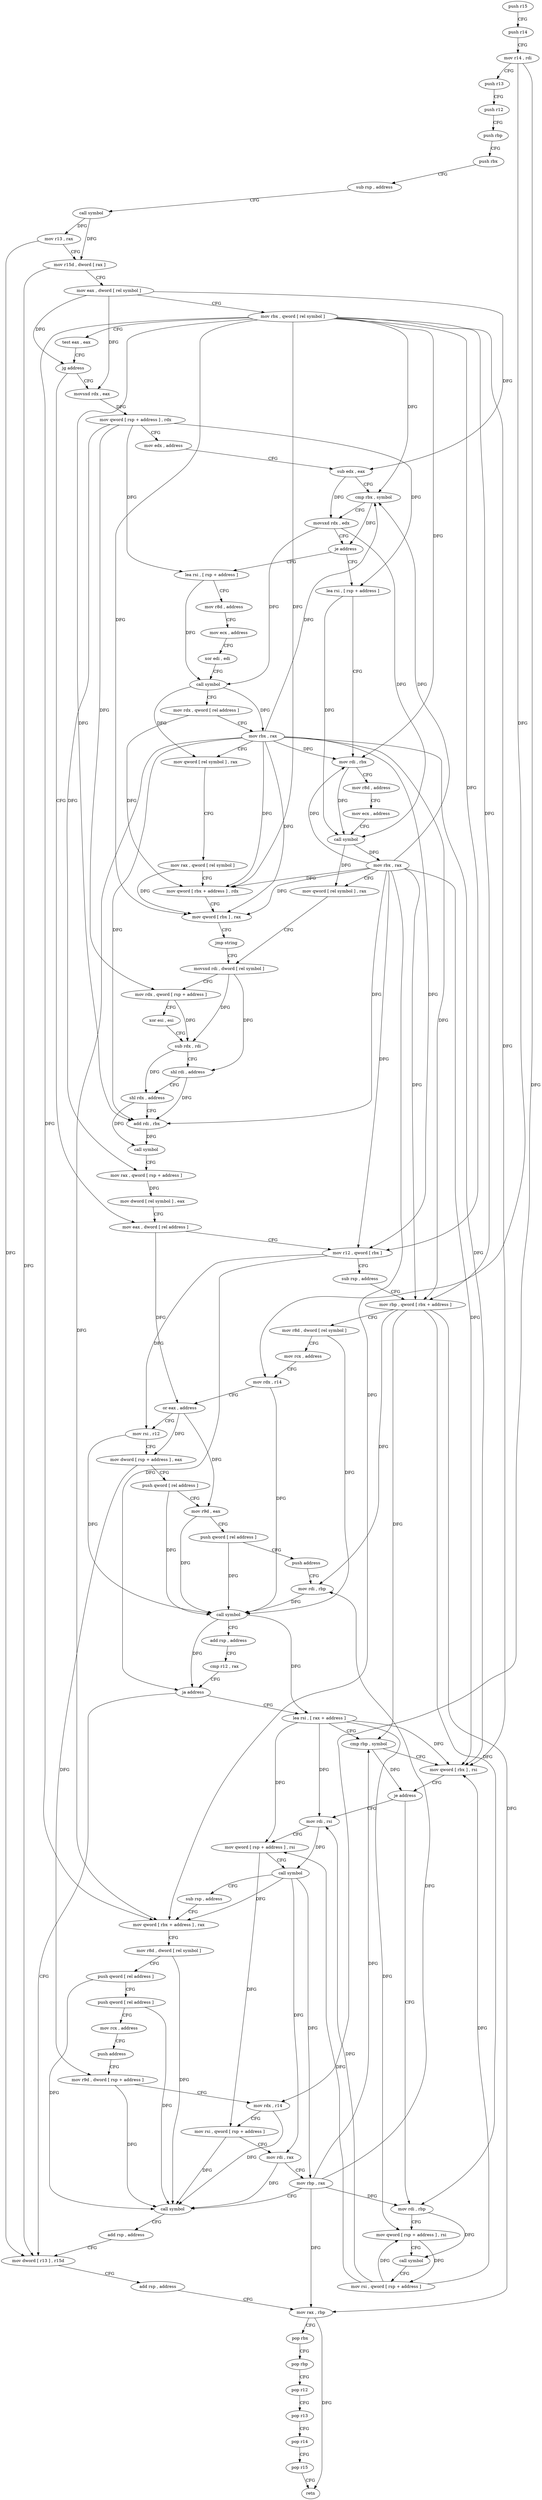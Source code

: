 digraph "func" {
"4362512" [label = "push r15" ]
"4362514" [label = "push r14" ]
"4362516" [label = "mov r14 , rdi" ]
"4362519" [label = "push r13" ]
"4362521" [label = "push r12" ]
"4362523" [label = "push rbp" ]
"4362524" [label = "push rbx" ]
"4362525" [label = "sub rsp , address" ]
"4362529" [label = "call symbol" ]
"4362534" [label = "mov r13 , rax" ]
"4362537" [label = "mov r15d , dword [ rax ]" ]
"4362540" [label = "mov eax , dword [ rel symbol ]" ]
"4362546" [label = "mov rbx , qword [ rel symbol ]" ]
"4362553" [label = "test eax , eax" ]
"4362555" [label = "jg address" ]
"4362666" [label = "mov eax , dword [ rel address ]" ]
"4362557" [label = "movsxd rdx , eax" ]
"4362672" [label = "mov r12 , qword [ rbx ]" ]
"4362675" [label = "sub rsp , address" ]
"4362679" [label = "mov rbp , qword [ rbx + address ]" ]
"4362683" [label = "mov r8d , dword [ rel symbol ]" ]
"4362690" [label = "mov rcx , address" ]
"4362697" [label = "mov rdx , r14" ]
"4362700" [label = "or eax , address" ]
"4362703" [label = "mov rsi , r12" ]
"4362706" [label = "mov dword [ rsp + address ] , eax" ]
"4362710" [label = "push qword [ rel address ]" ]
"4362716" [label = "mov r9d , eax" ]
"4362719" [label = "push qword [ rel address ]" ]
"4362725" [label = "push address" ]
"4362730" [label = "mov rdi , rbp" ]
"4362733" [label = "call symbol" ]
"4362738" [label = "add rsp , address" ]
"4362742" [label = "cmp r12 , rax" ]
"4362745" [label = "ja address" ]
"4362861" [label = "mov dword [ r13 ] , r15d" ]
"4362747" [label = "lea rsi , [ rax + address ]" ]
"4362560" [label = "mov qword [ rsp + address ] , rdx" ]
"4362565" [label = "mov edx , address" ]
"4362570" [label = "sub edx , eax" ]
"4362572" [label = "cmp rbx , symbol" ]
"4362579" [label = "movsxd rdx , edx" ]
"4362582" [label = "je address" ]
"4362888" [label = "lea rsi , [ rsp + address ]" ]
"4362588" [label = "lea rsi , [ rsp + address ]" ]
"4362865" [label = "add rsp , address" ]
"4362869" [label = "mov rax , rbp" ]
"4362872" [label = "pop rbx" ]
"4362873" [label = "pop rbp" ]
"4362874" [label = "pop r12" ]
"4362876" [label = "pop r13" ]
"4362878" [label = "pop r14" ]
"4362880" [label = "pop r15" ]
"4362882" [label = "retn" ]
"4362751" [label = "cmp rbp , symbol" ]
"4362758" [label = "mov qword [ rbx ] , rsi" ]
"4362761" [label = "je address" ]
"4362781" [label = "mov rdi , rsi" ]
"4362763" [label = "mov rdi , rbp" ]
"4362893" [label = "mov r8d , address" ]
"4362899" [label = "mov ecx , address" ]
"4362904" [label = "xor edi , edi" ]
"4362906" [label = "call symbol" ]
"4362911" [label = "mov rdx , qword [ rel address ]" ]
"4362918" [label = "mov rbx , rax" ]
"4362921" [label = "mov qword [ rel symbol ] , rax" ]
"4362928" [label = "mov rax , qword [ rel symbol ]" ]
"4362935" [label = "mov qword [ rbx + address ] , rdx" ]
"4362939" [label = "mov qword [ rbx ] , rax" ]
"4362942" [label = "jmp string" ]
"4362622" [label = "movsxd rdi , dword [ rel symbol ]" ]
"4362593" [label = "mov rdi , rbx" ]
"4362596" [label = "mov r8d , address" ]
"4362602" [label = "mov ecx , address" ]
"4362607" [label = "call symbol" ]
"4362612" [label = "mov rbx , rax" ]
"4362615" [label = "mov qword [ rel symbol ] , rax" ]
"4362784" [label = "mov qword [ rsp + address ] , rsi" ]
"4362789" [label = "call symbol" ]
"4362794" [label = "sub rsp , address" ]
"4362798" [label = "mov qword [ rbx + address ] , rax" ]
"4362802" [label = "mov r8d , dword [ rel symbol ]" ]
"4362809" [label = "push qword [ rel address ]" ]
"4362815" [label = "push qword [ rel address ]" ]
"4362821" [label = "mov rcx , address" ]
"4362828" [label = "push address" ]
"4362833" [label = "mov r9d , dword [ rsp + address ]" ]
"4362838" [label = "mov rdx , r14" ]
"4362841" [label = "mov rsi , qword [ rsp + address ]" ]
"4362846" [label = "mov rdi , rax" ]
"4362849" [label = "mov rbp , rax" ]
"4362852" [label = "call symbol" ]
"4362857" [label = "add rsp , address" ]
"4362766" [label = "mov qword [ rsp + address ] , rsi" ]
"4362771" [label = "call symbol" ]
"4362776" [label = "mov rsi , qword [ rsp + address ]" ]
"4362629" [label = "mov rdx , qword [ rsp + address ]" ]
"4362634" [label = "xor esi , esi" ]
"4362636" [label = "sub rdx , rdi" ]
"4362639" [label = "shl rdi , address" ]
"4362643" [label = "shl rdx , address" ]
"4362647" [label = "add rdi , rbx" ]
"4362650" [label = "call symbol" ]
"4362655" [label = "mov rax , qword [ rsp + address ]" ]
"4362660" [label = "mov dword [ rel symbol ] , eax" ]
"4362512" -> "4362514" [ label = "CFG" ]
"4362514" -> "4362516" [ label = "CFG" ]
"4362516" -> "4362519" [ label = "CFG" ]
"4362516" -> "4362697" [ label = "DFG" ]
"4362516" -> "4362838" [ label = "DFG" ]
"4362519" -> "4362521" [ label = "CFG" ]
"4362521" -> "4362523" [ label = "CFG" ]
"4362523" -> "4362524" [ label = "CFG" ]
"4362524" -> "4362525" [ label = "CFG" ]
"4362525" -> "4362529" [ label = "CFG" ]
"4362529" -> "4362534" [ label = "DFG" ]
"4362529" -> "4362537" [ label = "DFG" ]
"4362534" -> "4362537" [ label = "CFG" ]
"4362534" -> "4362861" [ label = "DFG" ]
"4362537" -> "4362540" [ label = "CFG" ]
"4362537" -> "4362861" [ label = "DFG" ]
"4362540" -> "4362546" [ label = "CFG" ]
"4362540" -> "4362555" [ label = "DFG" ]
"4362540" -> "4362557" [ label = "DFG" ]
"4362540" -> "4362570" [ label = "DFG" ]
"4362546" -> "4362553" [ label = "CFG" ]
"4362546" -> "4362672" [ label = "DFG" ]
"4362546" -> "4362679" [ label = "DFG" ]
"4362546" -> "4362572" [ label = "DFG" ]
"4362546" -> "4362758" [ label = "DFG" ]
"4362546" -> "4362935" [ label = "DFG" ]
"4362546" -> "4362939" [ label = "DFG" ]
"4362546" -> "4362593" [ label = "DFG" ]
"4362546" -> "4362798" [ label = "DFG" ]
"4362546" -> "4362647" [ label = "DFG" ]
"4362553" -> "4362555" [ label = "CFG" ]
"4362555" -> "4362666" [ label = "CFG" ]
"4362555" -> "4362557" [ label = "CFG" ]
"4362666" -> "4362672" [ label = "CFG" ]
"4362666" -> "4362700" [ label = "DFG" ]
"4362557" -> "4362560" [ label = "DFG" ]
"4362672" -> "4362675" [ label = "CFG" ]
"4362672" -> "4362703" [ label = "DFG" ]
"4362672" -> "4362745" [ label = "DFG" ]
"4362675" -> "4362679" [ label = "CFG" ]
"4362679" -> "4362683" [ label = "CFG" ]
"4362679" -> "4362730" [ label = "DFG" ]
"4362679" -> "4362869" [ label = "DFG" ]
"4362679" -> "4362751" [ label = "DFG" ]
"4362679" -> "4362763" [ label = "DFG" ]
"4362683" -> "4362690" [ label = "CFG" ]
"4362683" -> "4362733" [ label = "DFG" ]
"4362690" -> "4362697" [ label = "CFG" ]
"4362697" -> "4362700" [ label = "CFG" ]
"4362697" -> "4362733" [ label = "DFG" ]
"4362700" -> "4362703" [ label = "CFG" ]
"4362700" -> "4362706" [ label = "DFG" ]
"4362700" -> "4362716" [ label = "DFG" ]
"4362703" -> "4362706" [ label = "CFG" ]
"4362703" -> "4362733" [ label = "DFG" ]
"4362706" -> "4362710" [ label = "CFG" ]
"4362706" -> "4362833" [ label = "DFG" ]
"4362710" -> "4362716" [ label = "CFG" ]
"4362710" -> "4362733" [ label = "DFG" ]
"4362716" -> "4362719" [ label = "CFG" ]
"4362716" -> "4362733" [ label = "DFG" ]
"4362719" -> "4362725" [ label = "CFG" ]
"4362719" -> "4362733" [ label = "DFG" ]
"4362725" -> "4362730" [ label = "CFG" ]
"4362730" -> "4362733" [ label = "DFG" ]
"4362733" -> "4362738" [ label = "CFG" ]
"4362733" -> "4362745" [ label = "DFG" ]
"4362733" -> "4362747" [ label = "DFG" ]
"4362738" -> "4362742" [ label = "CFG" ]
"4362742" -> "4362745" [ label = "CFG" ]
"4362745" -> "4362861" [ label = "CFG" ]
"4362745" -> "4362747" [ label = "CFG" ]
"4362861" -> "4362865" [ label = "CFG" ]
"4362747" -> "4362751" [ label = "CFG" ]
"4362747" -> "4362758" [ label = "DFG" ]
"4362747" -> "4362781" [ label = "DFG" ]
"4362747" -> "4362784" [ label = "DFG" ]
"4362747" -> "4362766" [ label = "DFG" ]
"4362560" -> "4362565" [ label = "CFG" ]
"4362560" -> "4362629" [ label = "DFG" ]
"4362560" -> "4362655" [ label = "DFG" ]
"4362560" -> "4362888" [ label = "DFG" ]
"4362560" -> "4362588" [ label = "DFG" ]
"4362565" -> "4362570" [ label = "CFG" ]
"4362570" -> "4362572" [ label = "CFG" ]
"4362570" -> "4362579" [ label = "DFG" ]
"4362572" -> "4362579" [ label = "CFG" ]
"4362572" -> "4362582" [ label = "DFG" ]
"4362579" -> "4362582" [ label = "CFG" ]
"4362579" -> "4362906" [ label = "DFG" ]
"4362579" -> "4362607" [ label = "DFG" ]
"4362582" -> "4362888" [ label = "CFG" ]
"4362582" -> "4362588" [ label = "CFG" ]
"4362888" -> "4362893" [ label = "CFG" ]
"4362888" -> "4362906" [ label = "DFG" ]
"4362588" -> "4362593" [ label = "CFG" ]
"4362588" -> "4362607" [ label = "DFG" ]
"4362865" -> "4362869" [ label = "CFG" ]
"4362869" -> "4362872" [ label = "CFG" ]
"4362869" -> "4362882" [ label = "DFG" ]
"4362872" -> "4362873" [ label = "CFG" ]
"4362873" -> "4362874" [ label = "CFG" ]
"4362874" -> "4362876" [ label = "CFG" ]
"4362876" -> "4362878" [ label = "CFG" ]
"4362878" -> "4362880" [ label = "CFG" ]
"4362880" -> "4362882" [ label = "CFG" ]
"4362751" -> "4362758" [ label = "CFG" ]
"4362751" -> "4362761" [ label = "DFG" ]
"4362758" -> "4362761" [ label = "CFG" ]
"4362761" -> "4362781" [ label = "CFG" ]
"4362761" -> "4362763" [ label = "CFG" ]
"4362781" -> "4362784" [ label = "CFG" ]
"4362781" -> "4362789" [ label = "DFG" ]
"4362763" -> "4362766" [ label = "CFG" ]
"4362763" -> "4362771" [ label = "DFG" ]
"4362893" -> "4362899" [ label = "CFG" ]
"4362899" -> "4362904" [ label = "CFG" ]
"4362904" -> "4362906" [ label = "CFG" ]
"4362906" -> "4362911" [ label = "CFG" ]
"4362906" -> "4362918" [ label = "DFG" ]
"4362906" -> "4362921" [ label = "DFG" ]
"4362911" -> "4362918" [ label = "CFG" ]
"4362911" -> "4362935" [ label = "DFG" ]
"4362918" -> "4362921" [ label = "CFG" ]
"4362918" -> "4362672" [ label = "DFG" ]
"4362918" -> "4362679" [ label = "DFG" ]
"4362918" -> "4362572" [ label = "DFG" ]
"4362918" -> "4362758" [ label = "DFG" ]
"4362918" -> "4362935" [ label = "DFG" ]
"4362918" -> "4362939" [ label = "DFG" ]
"4362918" -> "4362593" [ label = "DFG" ]
"4362918" -> "4362798" [ label = "DFG" ]
"4362918" -> "4362647" [ label = "DFG" ]
"4362921" -> "4362928" [ label = "CFG" ]
"4362928" -> "4362935" [ label = "CFG" ]
"4362928" -> "4362939" [ label = "DFG" ]
"4362935" -> "4362939" [ label = "CFG" ]
"4362939" -> "4362942" [ label = "CFG" ]
"4362942" -> "4362622" [ label = "CFG" ]
"4362622" -> "4362629" [ label = "CFG" ]
"4362622" -> "4362636" [ label = "DFG" ]
"4362622" -> "4362639" [ label = "DFG" ]
"4362593" -> "4362596" [ label = "CFG" ]
"4362593" -> "4362607" [ label = "DFG" ]
"4362596" -> "4362602" [ label = "CFG" ]
"4362602" -> "4362607" [ label = "CFG" ]
"4362607" -> "4362612" [ label = "DFG" ]
"4362607" -> "4362615" [ label = "DFG" ]
"4362612" -> "4362615" [ label = "CFG" ]
"4362612" -> "4362672" [ label = "DFG" ]
"4362612" -> "4362679" [ label = "DFG" ]
"4362612" -> "4362572" [ label = "DFG" ]
"4362612" -> "4362593" [ label = "DFG" ]
"4362612" -> "4362758" [ label = "DFG" ]
"4362612" -> "4362935" [ label = "DFG" ]
"4362612" -> "4362939" [ label = "DFG" ]
"4362612" -> "4362798" [ label = "DFG" ]
"4362612" -> "4362647" [ label = "DFG" ]
"4362615" -> "4362622" [ label = "CFG" ]
"4362784" -> "4362789" [ label = "CFG" ]
"4362784" -> "4362841" [ label = "DFG" ]
"4362789" -> "4362794" [ label = "CFG" ]
"4362789" -> "4362798" [ label = "DFG" ]
"4362789" -> "4362846" [ label = "DFG" ]
"4362789" -> "4362849" [ label = "DFG" ]
"4362794" -> "4362798" [ label = "CFG" ]
"4362798" -> "4362802" [ label = "CFG" ]
"4362802" -> "4362809" [ label = "CFG" ]
"4362802" -> "4362852" [ label = "DFG" ]
"4362809" -> "4362815" [ label = "CFG" ]
"4362809" -> "4362852" [ label = "DFG" ]
"4362815" -> "4362821" [ label = "CFG" ]
"4362815" -> "4362852" [ label = "DFG" ]
"4362821" -> "4362828" [ label = "CFG" ]
"4362828" -> "4362833" [ label = "CFG" ]
"4362833" -> "4362838" [ label = "CFG" ]
"4362833" -> "4362852" [ label = "DFG" ]
"4362838" -> "4362841" [ label = "CFG" ]
"4362838" -> "4362852" [ label = "DFG" ]
"4362841" -> "4362846" [ label = "CFG" ]
"4362841" -> "4362852" [ label = "DFG" ]
"4362846" -> "4362849" [ label = "CFG" ]
"4362846" -> "4362852" [ label = "DFG" ]
"4362849" -> "4362852" [ label = "CFG" ]
"4362849" -> "4362730" [ label = "DFG" ]
"4362849" -> "4362869" [ label = "DFG" ]
"4362849" -> "4362751" [ label = "DFG" ]
"4362849" -> "4362763" [ label = "DFG" ]
"4362852" -> "4362857" [ label = "CFG" ]
"4362857" -> "4362861" [ label = "CFG" ]
"4362766" -> "4362771" [ label = "CFG" ]
"4362766" -> "4362776" [ label = "DFG" ]
"4362771" -> "4362776" [ label = "CFG" ]
"4362776" -> "4362781" [ label = "DFG" ]
"4362776" -> "4362758" [ label = "DFG" ]
"4362776" -> "4362784" [ label = "DFG" ]
"4362776" -> "4362766" [ label = "DFG" ]
"4362629" -> "4362634" [ label = "CFG" ]
"4362629" -> "4362636" [ label = "DFG" ]
"4362634" -> "4362636" [ label = "CFG" ]
"4362636" -> "4362639" [ label = "CFG" ]
"4362636" -> "4362643" [ label = "DFG" ]
"4362639" -> "4362643" [ label = "CFG" ]
"4362639" -> "4362647" [ label = "DFG" ]
"4362643" -> "4362647" [ label = "CFG" ]
"4362643" -> "4362650" [ label = "DFG" ]
"4362647" -> "4362650" [ label = "DFG" ]
"4362650" -> "4362655" [ label = "CFG" ]
"4362655" -> "4362660" [ label = "DFG" ]
"4362660" -> "4362666" [ label = "CFG" ]
}
